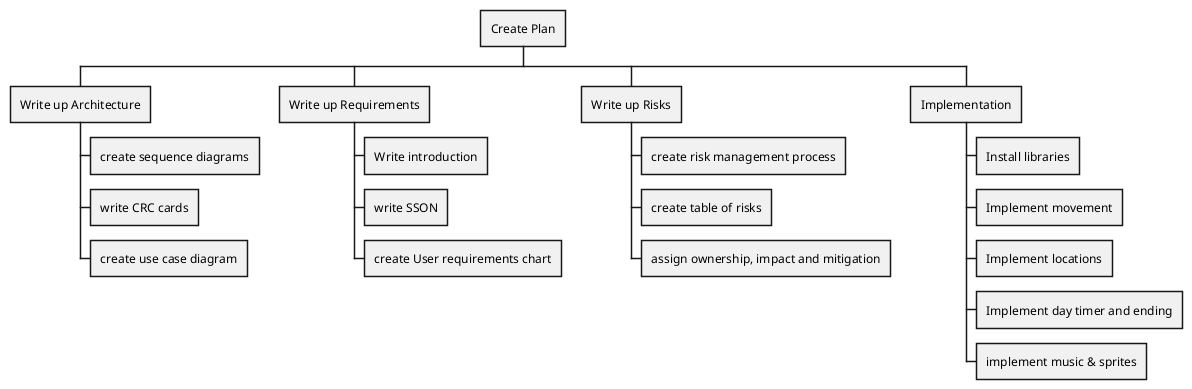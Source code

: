 @startwbs
'https://plantuml.com/wbs-diagram

* Create Plan
** Write up Architecture
*** create sequence diagrams
*** write CRC cards
*** create use case diagram
** Write up Requirements
*** Write introduction
*** write SSON
*** create User requirements chart
** Write up Risks
*** create risk management process
*** create table of risks
*** assign ownership, impact and mitigation
** Implementation
*** Install libraries
*** Implement movement
*** Implement locations
*** Implement day timer and ending
*** implement music & sprites
@endwbs